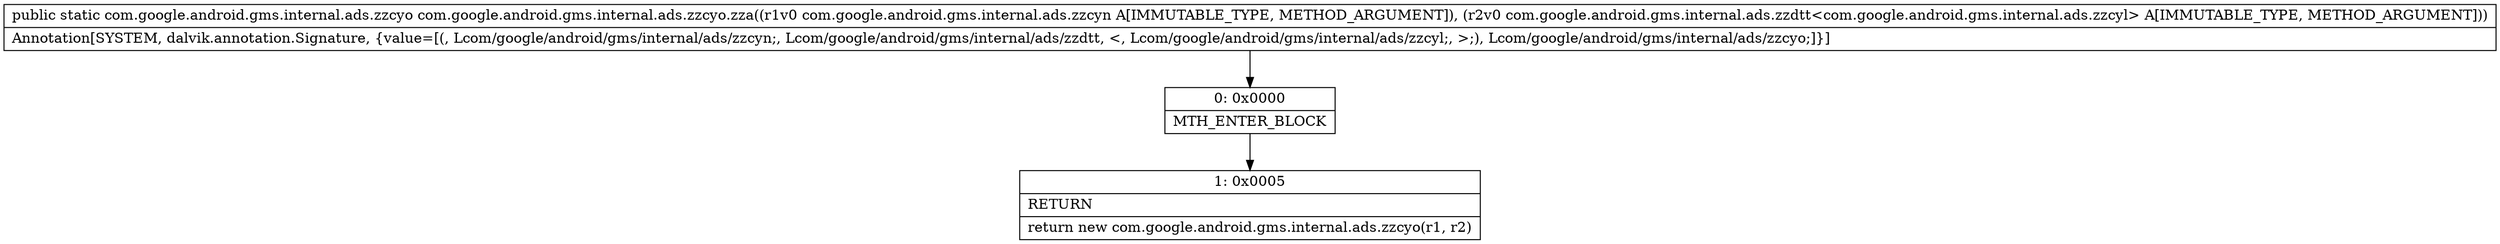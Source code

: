 digraph "CFG forcom.google.android.gms.internal.ads.zzcyo.zza(Lcom\/google\/android\/gms\/internal\/ads\/zzcyn;Lcom\/google\/android\/gms\/internal\/ads\/zzdtt;)Lcom\/google\/android\/gms\/internal\/ads\/zzcyo;" {
Node_0 [shape=record,label="{0\:\ 0x0000|MTH_ENTER_BLOCK\l}"];
Node_1 [shape=record,label="{1\:\ 0x0005|RETURN\l|return new com.google.android.gms.internal.ads.zzcyo(r1, r2)\l}"];
MethodNode[shape=record,label="{public static com.google.android.gms.internal.ads.zzcyo com.google.android.gms.internal.ads.zzcyo.zza((r1v0 com.google.android.gms.internal.ads.zzcyn A[IMMUTABLE_TYPE, METHOD_ARGUMENT]), (r2v0 com.google.android.gms.internal.ads.zzdtt\<com.google.android.gms.internal.ads.zzcyl\> A[IMMUTABLE_TYPE, METHOD_ARGUMENT]))  | Annotation[SYSTEM, dalvik.annotation.Signature, \{value=[(, Lcom\/google\/android\/gms\/internal\/ads\/zzcyn;, Lcom\/google\/android\/gms\/internal\/ads\/zzdtt, \<, Lcom\/google\/android\/gms\/internal\/ads\/zzcyl;, \>;), Lcom\/google\/android\/gms\/internal\/ads\/zzcyo;]\}]\l}"];
MethodNode -> Node_0;
Node_0 -> Node_1;
}

